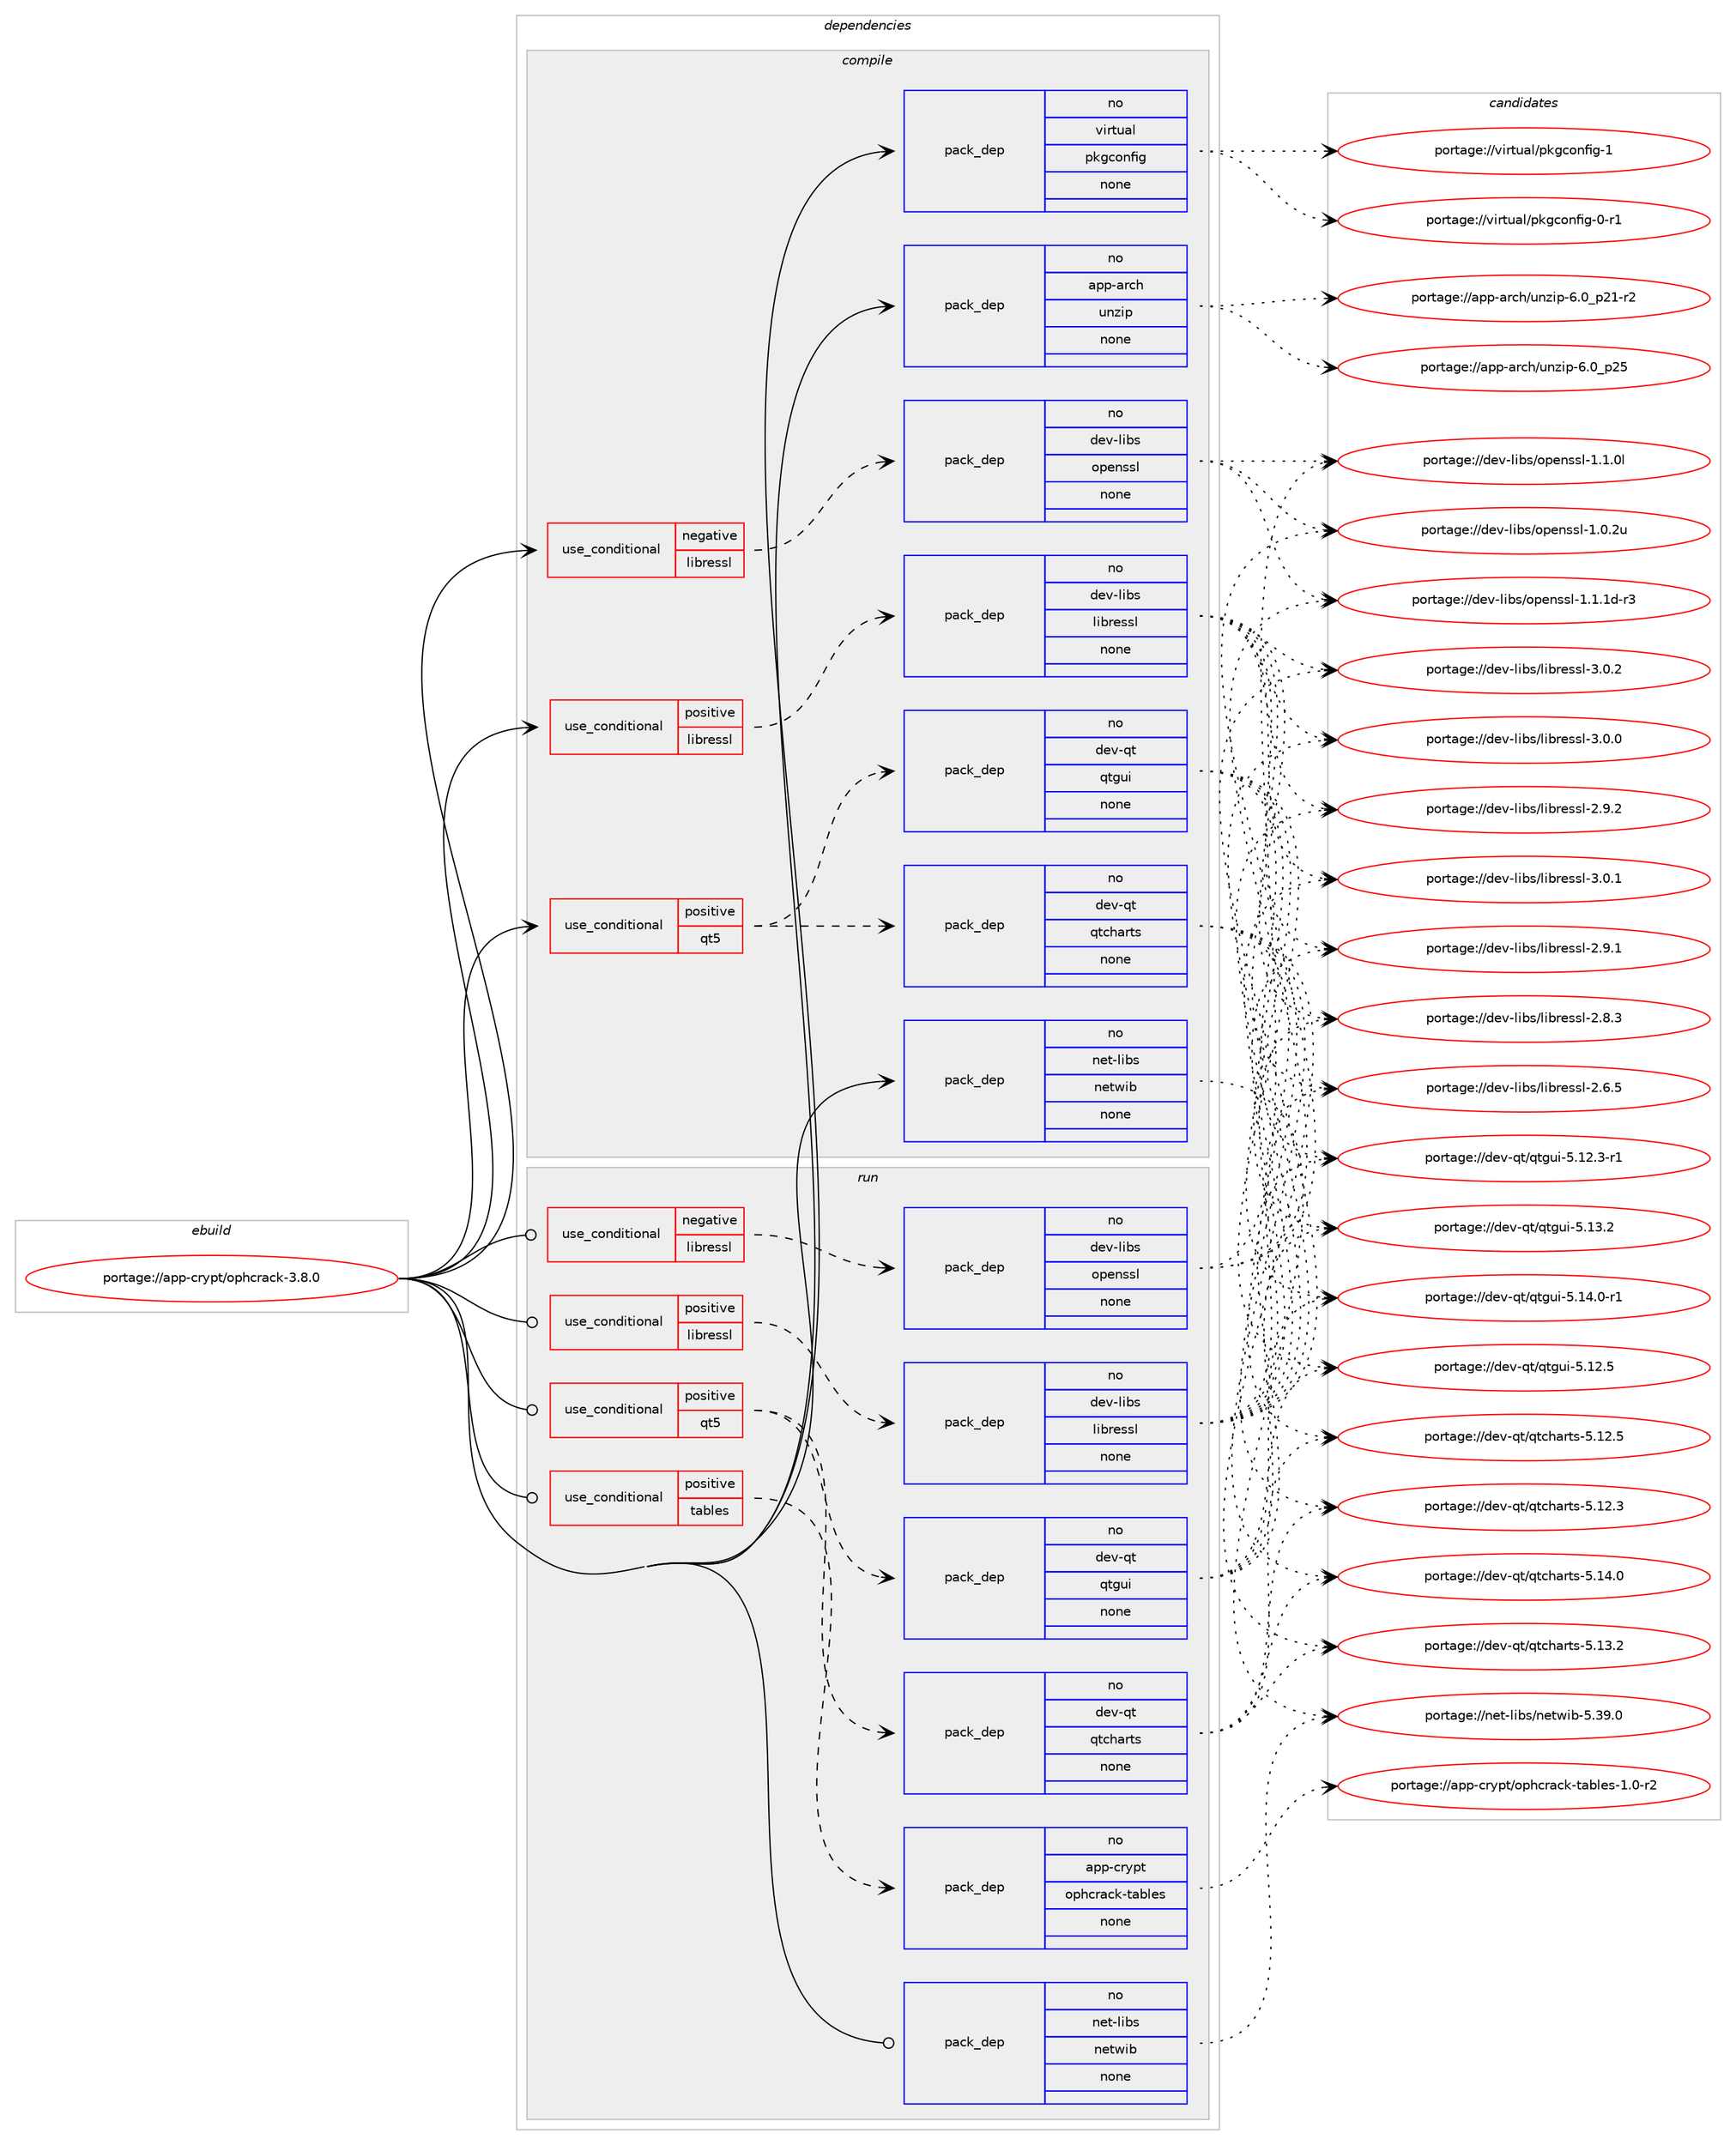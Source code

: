 digraph prolog {

# *************
# Graph options
# *************

newrank=true;
concentrate=true;
compound=true;
graph [rankdir=LR,fontname=Helvetica,fontsize=10,ranksep=1.5];#, ranksep=2.5, nodesep=0.2];
edge  [arrowhead=vee];
node  [fontname=Helvetica,fontsize=10];

# **********
# The ebuild
# **********

subgraph cluster_leftcol {
color=gray;
rank=same;
label=<<i>ebuild</i>>;
id [label="portage://app-crypt/ophcrack-3.8.0", color=red, width=4, href="../app-crypt/ophcrack-3.8.0.svg"];
}

# ****************
# The dependencies
# ****************

subgraph cluster_midcol {
color=gray;
label=<<i>dependencies</i>>;
subgraph cluster_compile {
fillcolor="#eeeeee";
style=filled;
label=<<i>compile</i>>;
subgraph cond151286 {
dependency642025 [label=<<TABLE BORDER="0" CELLBORDER="1" CELLSPACING="0" CELLPADDING="4"><TR><TD ROWSPAN="3" CELLPADDING="10">use_conditional</TD></TR><TR><TD>negative</TD></TR><TR><TD>libressl</TD></TR></TABLE>>, shape=none, color=red];
subgraph pack482212 {
dependency642026 [label=<<TABLE BORDER="0" CELLBORDER="1" CELLSPACING="0" CELLPADDING="4" WIDTH="220"><TR><TD ROWSPAN="6" CELLPADDING="30">pack_dep</TD></TR><TR><TD WIDTH="110">no</TD></TR><TR><TD>dev-libs</TD></TR><TR><TD>openssl</TD></TR><TR><TD>none</TD></TR><TR><TD></TD></TR></TABLE>>, shape=none, color=blue];
}
dependency642025:e -> dependency642026:w [weight=20,style="dashed",arrowhead="vee"];
}
id:e -> dependency642025:w [weight=20,style="solid",arrowhead="vee"];
subgraph cond151287 {
dependency642027 [label=<<TABLE BORDER="0" CELLBORDER="1" CELLSPACING="0" CELLPADDING="4"><TR><TD ROWSPAN="3" CELLPADDING="10">use_conditional</TD></TR><TR><TD>positive</TD></TR><TR><TD>libressl</TD></TR></TABLE>>, shape=none, color=red];
subgraph pack482213 {
dependency642028 [label=<<TABLE BORDER="0" CELLBORDER="1" CELLSPACING="0" CELLPADDING="4" WIDTH="220"><TR><TD ROWSPAN="6" CELLPADDING="30">pack_dep</TD></TR><TR><TD WIDTH="110">no</TD></TR><TR><TD>dev-libs</TD></TR><TR><TD>libressl</TD></TR><TR><TD>none</TD></TR><TR><TD></TD></TR></TABLE>>, shape=none, color=blue];
}
dependency642027:e -> dependency642028:w [weight=20,style="dashed",arrowhead="vee"];
}
id:e -> dependency642027:w [weight=20,style="solid",arrowhead="vee"];
subgraph cond151288 {
dependency642029 [label=<<TABLE BORDER="0" CELLBORDER="1" CELLSPACING="0" CELLPADDING="4"><TR><TD ROWSPAN="3" CELLPADDING="10">use_conditional</TD></TR><TR><TD>positive</TD></TR><TR><TD>qt5</TD></TR></TABLE>>, shape=none, color=red];
subgraph pack482214 {
dependency642030 [label=<<TABLE BORDER="0" CELLBORDER="1" CELLSPACING="0" CELLPADDING="4" WIDTH="220"><TR><TD ROWSPAN="6" CELLPADDING="30">pack_dep</TD></TR><TR><TD WIDTH="110">no</TD></TR><TR><TD>dev-qt</TD></TR><TR><TD>qtcharts</TD></TR><TR><TD>none</TD></TR><TR><TD></TD></TR></TABLE>>, shape=none, color=blue];
}
dependency642029:e -> dependency642030:w [weight=20,style="dashed",arrowhead="vee"];
subgraph pack482215 {
dependency642031 [label=<<TABLE BORDER="0" CELLBORDER="1" CELLSPACING="0" CELLPADDING="4" WIDTH="220"><TR><TD ROWSPAN="6" CELLPADDING="30">pack_dep</TD></TR><TR><TD WIDTH="110">no</TD></TR><TR><TD>dev-qt</TD></TR><TR><TD>qtgui</TD></TR><TR><TD>none</TD></TR><TR><TD></TD></TR></TABLE>>, shape=none, color=blue];
}
dependency642029:e -> dependency642031:w [weight=20,style="dashed",arrowhead="vee"];
}
id:e -> dependency642029:w [weight=20,style="solid",arrowhead="vee"];
subgraph pack482216 {
dependency642032 [label=<<TABLE BORDER="0" CELLBORDER="1" CELLSPACING="0" CELLPADDING="4" WIDTH="220"><TR><TD ROWSPAN="6" CELLPADDING="30">pack_dep</TD></TR><TR><TD WIDTH="110">no</TD></TR><TR><TD>app-arch</TD></TR><TR><TD>unzip</TD></TR><TR><TD>none</TD></TR><TR><TD></TD></TR></TABLE>>, shape=none, color=blue];
}
id:e -> dependency642032:w [weight=20,style="solid",arrowhead="vee"];
subgraph pack482217 {
dependency642033 [label=<<TABLE BORDER="0" CELLBORDER="1" CELLSPACING="0" CELLPADDING="4" WIDTH="220"><TR><TD ROWSPAN="6" CELLPADDING="30">pack_dep</TD></TR><TR><TD WIDTH="110">no</TD></TR><TR><TD>net-libs</TD></TR><TR><TD>netwib</TD></TR><TR><TD>none</TD></TR><TR><TD></TD></TR></TABLE>>, shape=none, color=blue];
}
id:e -> dependency642033:w [weight=20,style="solid",arrowhead="vee"];
subgraph pack482218 {
dependency642034 [label=<<TABLE BORDER="0" CELLBORDER="1" CELLSPACING="0" CELLPADDING="4" WIDTH="220"><TR><TD ROWSPAN="6" CELLPADDING="30">pack_dep</TD></TR><TR><TD WIDTH="110">no</TD></TR><TR><TD>virtual</TD></TR><TR><TD>pkgconfig</TD></TR><TR><TD>none</TD></TR><TR><TD></TD></TR></TABLE>>, shape=none, color=blue];
}
id:e -> dependency642034:w [weight=20,style="solid",arrowhead="vee"];
}
subgraph cluster_compileandrun {
fillcolor="#eeeeee";
style=filled;
label=<<i>compile and run</i>>;
}
subgraph cluster_run {
fillcolor="#eeeeee";
style=filled;
label=<<i>run</i>>;
subgraph cond151289 {
dependency642035 [label=<<TABLE BORDER="0" CELLBORDER="1" CELLSPACING="0" CELLPADDING="4"><TR><TD ROWSPAN="3" CELLPADDING="10">use_conditional</TD></TR><TR><TD>negative</TD></TR><TR><TD>libressl</TD></TR></TABLE>>, shape=none, color=red];
subgraph pack482219 {
dependency642036 [label=<<TABLE BORDER="0" CELLBORDER="1" CELLSPACING="0" CELLPADDING="4" WIDTH="220"><TR><TD ROWSPAN="6" CELLPADDING="30">pack_dep</TD></TR><TR><TD WIDTH="110">no</TD></TR><TR><TD>dev-libs</TD></TR><TR><TD>openssl</TD></TR><TR><TD>none</TD></TR><TR><TD></TD></TR></TABLE>>, shape=none, color=blue];
}
dependency642035:e -> dependency642036:w [weight=20,style="dashed",arrowhead="vee"];
}
id:e -> dependency642035:w [weight=20,style="solid",arrowhead="odot"];
subgraph cond151290 {
dependency642037 [label=<<TABLE BORDER="0" CELLBORDER="1" CELLSPACING="0" CELLPADDING="4"><TR><TD ROWSPAN="3" CELLPADDING="10">use_conditional</TD></TR><TR><TD>positive</TD></TR><TR><TD>libressl</TD></TR></TABLE>>, shape=none, color=red];
subgraph pack482220 {
dependency642038 [label=<<TABLE BORDER="0" CELLBORDER="1" CELLSPACING="0" CELLPADDING="4" WIDTH="220"><TR><TD ROWSPAN="6" CELLPADDING="30">pack_dep</TD></TR><TR><TD WIDTH="110">no</TD></TR><TR><TD>dev-libs</TD></TR><TR><TD>libressl</TD></TR><TR><TD>none</TD></TR><TR><TD></TD></TR></TABLE>>, shape=none, color=blue];
}
dependency642037:e -> dependency642038:w [weight=20,style="dashed",arrowhead="vee"];
}
id:e -> dependency642037:w [weight=20,style="solid",arrowhead="odot"];
subgraph cond151291 {
dependency642039 [label=<<TABLE BORDER="0" CELLBORDER="1" CELLSPACING="0" CELLPADDING="4"><TR><TD ROWSPAN="3" CELLPADDING="10">use_conditional</TD></TR><TR><TD>positive</TD></TR><TR><TD>qt5</TD></TR></TABLE>>, shape=none, color=red];
subgraph pack482221 {
dependency642040 [label=<<TABLE BORDER="0" CELLBORDER="1" CELLSPACING="0" CELLPADDING="4" WIDTH="220"><TR><TD ROWSPAN="6" CELLPADDING="30">pack_dep</TD></TR><TR><TD WIDTH="110">no</TD></TR><TR><TD>dev-qt</TD></TR><TR><TD>qtcharts</TD></TR><TR><TD>none</TD></TR><TR><TD></TD></TR></TABLE>>, shape=none, color=blue];
}
dependency642039:e -> dependency642040:w [weight=20,style="dashed",arrowhead="vee"];
subgraph pack482222 {
dependency642041 [label=<<TABLE BORDER="0" CELLBORDER="1" CELLSPACING="0" CELLPADDING="4" WIDTH="220"><TR><TD ROWSPAN="6" CELLPADDING="30">pack_dep</TD></TR><TR><TD WIDTH="110">no</TD></TR><TR><TD>dev-qt</TD></TR><TR><TD>qtgui</TD></TR><TR><TD>none</TD></TR><TR><TD></TD></TR></TABLE>>, shape=none, color=blue];
}
dependency642039:e -> dependency642041:w [weight=20,style="dashed",arrowhead="vee"];
}
id:e -> dependency642039:w [weight=20,style="solid",arrowhead="odot"];
subgraph cond151292 {
dependency642042 [label=<<TABLE BORDER="0" CELLBORDER="1" CELLSPACING="0" CELLPADDING="4"><TR><TD ROWSPAN="3" CELLPADDING="10">use_conditional</TD></TR><TR><TD>positive</TD></TR><TR><TD>tables</TD></TR></TABLE>>, shape=none, color=red];
subgraph pack482223 {
dependency642043 [label=<<TABLE BORDER="0" CELLBORDER="1" CELLSPACING="0" CELLPADDING="4" WIDTH="220"><TR><TD ROWSPAN="6" CELLPADDING="30">pack_dep</TD></TR><TR><TD WIDTH="110">no</TD></TR><TR><TD>app-crypt</TD></TR><TR><TD>ophcrack-tables</TD></TR><TR><TD>none</TD></TR><TR><TD></TD></TR></TABLE>>, shape=none, color=blue];
}
dependency642042:e -> dependency642043:w [weight=20,style="dashed",arrowhead="vee"];
}
id:e -> dependency642042:w [weight=20,style="solid",arrowhead="odot"];
subgraph pack482224 {
dependency642044 [label=<<TABLE BORDER="0" CELLBORDER="1" CELLSPACING="0" CELLPADDING="4" WIDTH="220"><TR><TD ROWSPAN="6" CELLPADDING="30">pack_dep</TD></TR><TR><TD WIDTH="110">no</TD></TR><TR><TD>net-libs</TD></TR><TR><TD>netwib</TD></TR><TR><TD>none</TD></TR><TR><TD></TD></TR></TABLE>>, shape=none, color=blue];
}
id:e -> dependency642044:w [weight=20,style="solid",arrowhead="odot"];
}
}

# **************
# The candidates
# **************

subgraph cluster_choices {
rank=same;
color=gray;
label=<<i>candidates</i>>;

subgraph choice482212 {
color=black;
nodesep=1;
choice1001011184510810598115471111121011101151151084549464946491004511451 [label="portage://dev-libs/openssl-1.1.1d-r3", color=red, width=4,href="../dev-libs/openssl-1.1.1d-r3.svg"];
choice100101118451081059811547111112101110115115108454946494648108 [label="portage://dev-libs/openssl-1.1.0l", color=red, width=4,href="../dev-libs/openssl-1.1.0l.svg"];
choice100101118451081059811547111112101110115115108454946484650117 [label="portage://dev-libs/openssl-1.0.2u", color=red, width=4,href="../dev-libs/openssl-1.0.2u.svg"];
dependency642026:e -> choice1001011184510810598115471111121011101151151084549464946491004511451:w [style=dotted,weight="100"];
dependency642026:e -> choice100101118451081059811547111112101110115115108454946494648108:w [style=dotted,weight="100"];
dependency642026:e -> choice100101118451081059811547111112101110115115108454946484650117:w [style=dotted,weight="100"];
}
subgraph choice482213 {
color=black;
nodesep=1;
choice10010111845108105981154710810598114101115115108455146484650 [label="portage://dev-libs/libressl-3.0.2", color=red, width=4,href="../dev-libs/libressl-3.0.2.svg"];
choice10010111845108105981154710810598114101115115108455146484649 [label="portage://dev-libs/libressl-3.0.1", color=red, width=4,href="../dev-libs/libressl-3.0.1.svg"];
choice10010111845108105981154710810598114101115115108455146484648 [label="portage://dev-libs/libressl-3.0.0", color=red, width=4,href="../dev-libs/libressl-3.0.0.svg"];
choice10010111845108105981154710810598114101115115108455046574650 [label="portage://dev-libs/libressl-2.9.2", color=red, width=4,href="../dev-libs/libressl-2.9.2.svg"];
choice10010111845108105981154710810598114101115115108455046574649 [label="portage://dev-libs/libressl-2.9.1", color=red, width=4,href="../dev-libs/libressl-2.9.1.svg"];
choice10010111845108105981154710810598114101115115108455046564651 [label="portage://dev-libs/libressl-2.8.3", color=red, width=4,href="../dev-libs/libressl-2.8.3.svg"];
choice10010111845108105981154710810598114101115115108455046544653 [label="portage://dev-libs/libressl-2.6.5", color=red, width=4,href="../dev-libs/libressl-2.6.5.svg"];
dependency642028:e -> choice10010111845108105981154710810598114101115115108455146484650:w [style=dotted,weight="100"];
dependency642028:e -> choice10010111845108105981154710810598114101115115108455146484649:w [style=dotted,weight="100"];
dependency642028:e -> choice10010111845108105981154710810598114101115115108455146484648:w [style=dotted,weight="100"];
dependency642028:e -> choice10010111845108105981154710810598114101115115108455046574650:w [style=dotted,weight="100"];
dependency642028:e -> choice10010111845108105981154710810598114101115115108455046574649:w [style=dotted,weight="100"];
dependency642028:e -> choice10010111845108105981154710810598114101115115108455046564651:w [style=dotted,weight="100"];
dependency642028:e -> choice10010111845108105981154710810598114101115115108455046544653:w [style=dotted,weight="100"];
}
subgraph choice482214 {
color=black;
nodesep=1;
choice1001011184511311647113116991049711411611545534649524648 [label="portage://dev-qt/qtcharts-5.14.0", color=red, width=4,href="../dev-qt/qtcharts-5.14.0.svg"];
choice1001011184511311647113116991049711411611545534649514650 [label="portage://dev-qt/qtcharts-5.13.2", color=red, width=4,href="../dev-qt/qtcharts-5.13.2.svg"];
choice1001011184511311647113116991049711411611545534649504653 [label="portage://dev-qt/qtcharts-5.12.5", color=red, width=4,href="../dev-qt/qtcharts-5.12.5.svg"];
choice1001011184511311647113116991049711411611545534649504651 [label="portage://dev-qt/qtcharts-5.12.3", color=red, width=4,href="../dev-qt/qtcharts-5.12.3.svg"];
dependency642030:e -> choice1001011184511311647113116991049711411611545534649524648:w [style=dotted,weight="100"];
dependency642030:e -> choice1001011184511311647113116991049711411611545534649514650:w [style=dotted,weight="100"];
dependency642030:e -> choice1001011184511311647113116991049711411611545534649504653:w [style=dotted,weight="100"];
dependency642030:e -> choice1001011184511311647113116991049711411611545534649504651:w [style=dotted,weight="100"];
}
subgraph choice482215 {
color=black;
nodesep=1;
choice1001011184511311647113116103117105455346495246484511449 [label="portage://dev-qt/qtgui-5.14.0-r1", color=red, width=4,href="../dev-qt/qtgui-5.14.0-r1.svg"];
choice100101118451131164711311610311710545534649514650 [label="portage://dev-qt/qtgui-5.13.2", color=red, width=4,href="../dev-qt/qtgui-5.13.2.svg"];
choice100101118451131164711311610311710545534649504653 [label="portage://dev-qt/qtgui-5.12.5", color=red, width=4,href="../dev-qt/qtgui-5.12.5.svg"];
choice1001011184511311647113116103117105455346495046514511449 [label="portage://dev-qt/qtgui-5.12.3-r1", color=red, width=4,href="../dev-qt/qtgui-5.12.3-r1.svg"];
dependency642031:e -> choice1001011184511311647113116103117105455346495246484511449:w [style=dotted,weight="100"];
dependency642031:e -> choice100101118451131164711311610311710545534649514650:w [style=dotted,weight="100"];
dependency642031:e -> choice100101118451131164711311610311710545534649504653:w [style=dotted,weight="100"];
dependency642031:e -> choice1001011184511311647113116103117105455346495046514511449:w [style=dotted,weight="100"];
}
subgraph choice482216 {
color=black;
nodesep=1;
choice971121124597114991044711711012210511245544648951125053 [label="portage://app-arch/unzip-6.0_p25", color=red, width=4,href="../app-arch/unzip-6.0_p25.svg"];
choice9711211245971149910447117110122105112455446489511250494511450 [label="portage://app-arch/unzip-6.0_p21-r2", color=red, width=4,href="../app-arch/unzip-6.0_p21-r2.svg"];
dependency642032:e -> choice971121124597114991044711711012210511245544648951125053:w [style=dotted,weight="100"];
dependency642032:e -> choice9711211245971149910447117110122105112455446489511250494511450:w [style=dotted,weight="100"];
}
subgraph choice482217 {
color=black;
nodesep=1;
choice1101011164510810598115471101011161191059845534651574648 [label="portage://net-libs/netwib-5.39.0", color=red, width=4,href="../net-libs/netwib-5.39.0.svg"];
dependency642033:e -> choice1101011164510810598115471101011161191059845534651574648:w [style=dotted,weight="100"];
}
subgraph choice482218 {
color=black;
nodesep=1;
choice1181051141161179710847112107103991111101021051034549 [label="portage://virtual/pkgconfig-1", color=red, width=4,href="../virtual/pkgconfig-1.svg"];
choice11810511411611797108471121071039911111010210510345484511449 [label="portage://virtual/pkgconfig-0-r1", color=red, width=4,href="../virtual/pkgconfig-0-r1.svg"];
dependency642034:e -> choice1181051141161179710847112107103991111101021051034549:w [style=dotted,weight="100"];
dependency642034:e -> choice11810511411611797108471121071039911111010210510345484511449:w [style=dotted,weight="100"];
}
subgraph choice482219 {
color=black;
nodesep=1;
choice1001011184510810598115471111121011101151151084549464946491004511451 [label="portage://dev-libs/openssl-1.1.1d-r3", color=red, width=4,href="../dev-libs/openssl-1.1.1d-r3.svg"];
choice100101118451081059811547111112101110115115108454946494648108 [label="portage://dev-libs/openssl-1.1.0l", color=red, width=4,href="../dev-libs/openssl-1.1.0l.svg"];
choice100101118451081059811547111112101110115115108454946484650117 [label="portage://dev-libs/openssl-1.0.2u", color=red, width=4,href="../dev-libs/openssl-1.0.2u.svg"];
dependency642036:e -> choice1001011184510810598115471111121011101151151084549464946491004511451:w [style=dotted,weight="100"];
dependency642036:e -> choice100101118451081059811547111112101110115115108454946494648108:w [style=dotted,weight="100"];
dependency642036:e -> choice100101118451081059811547111112101110115115108454946484650117:w [style=dotted,weight="100"];
}
subgraph choice482220 {
color=black;
nodesep=1;
choice10010111845108105981154710810598114101115115108455146484650 [label="portage://dev-libs/libressl-3.0.2", color=red, width=4,href="../dev-libs/libressl-3.0.2.svg"];
choice10010111845108105981154710810598114101115115108455146484649 [label="portage://dev-libs/libressl-3.0.1", color=red, width=4,href="../dev-libs/libressl-3.0.1.svg"];
choice10010111845108105981154710810598114101115115108455146484648 [label="portage://dev-libs/libressl-3.0.0", color=red, width=4,href="../dev-libs/libressl-3.0.0.svg"];
choice10010111845108105981154710810598114101115115108455046574650 [label="portage://dev-libs/libressl-2.9.2", color=red, width=4,href="../dev-libs/libressl-2.9.2.svg"];
choice10010111845108105981154710810598114101115115108455046574649 [label="portage://dev-libs/libressl-2.9.1", color=red, width=4,href="../dev-libs/libressl-2.9.1.svg"];
choice10010111845108105981154710810598114101115115108455046564651 [label="portage://dev-libs/libressl-2.8.3", color=red, width=4,href="../dev-libs/libressl-2.8.3.svg"];
choice10010111845108105981154710810598114101115115108455046544653 [label="portage://dev-libs/libressl-2.6.5", color=red, width=4,href="../dev-libs/libressl-2.6.5.svg"];
dependency642038:e -> choice10010111845108105981154710810598114101115115108455146484650:w [style=dotted,weight="100"];
dependency642038:e -> choice10010111845108105981154710810598114101115115108455146484649:w [style=dotted,weight="100"];
dependency642038:e -> choice10010111845108105981154710810598114101115115108455146484648:w [style=dotted,weight="100"];
dependency642038:e -> choice10010111845108105981154710810598114101115115108455046574650:w [style=dotted,weight="100"];
dependency642038:e -> choice10010111845108105981154710810598114101115115108455046574649:w [style=dotted,weight="100"];
dependency642038:e -> choice10010111845108105981154710810598114101115115108455046564651:w [style=dotted,weight="100"];
dependency642038:e -> choice10010111845108105981154710810598114101115115108455046544653:w [style=dotted,weight="100"];
}
subgraph choice482221 {
color=black;
nodesep=1;
choice1001011184511311647113116991049711411611545534649524648 [label="portage://dev-qt/qtcharts-5.14.0", color=red, width=4,href="../dev-qt/qtcharts-5.14.0.svg"];
choice1001011184511311647113116991049711411611545534649514650 [label="portage://dev-qt/qtcharts-5.13.2", color=red, width=4,href="../dev-qt/qtcharts-5.13.2.svg"];
choice1001011184511311647113116991049711411611545534649504653 [label="portage://dev-qt/qtcharts-5.12.5", color=red, width=4,href="../dev-qt/qtcharts-5.12.5.svg"];
choice1001011184511311647113116991049711411611545534649504651 [label="portage://dev-qt/qtcharts-5.12.3", color=red, width=4,href="../dev-qt/qtcharts-5.12.3.svg"];
dependency642040:e -> choice1001011184511311647113116991049711411611545534649524648:w [style=dotted,weight="100"];
dependency642040:e -> choice1001011184511311647113116991049711411611545534649514650:w [style=dotted,weight="100"];
dependency642040:e -> choice1001011184511311647113116991049711411611545534649504653:w [style=dotted,weight="100"];
dependency642040:e -> choice1001011184511311647113116991049711411611545534649504651:w [style=dotted,weight="100"];
}
subgraph choice482222 {
color=black;
nodesep=1;
choice1001011184511311647113116103117105455346495246484511449 [label="portage://dev-qt/qtgui-5.14.0-r1", color=red, width=4,href="../dev-qt/qtgui-5.14.0-r1.svg"];
choice100101118451131164711311610311710545534649514650 [label="portage://dev-qt/qtgui-5.13.2", color=red, width=4,href="../dev-qt/qtgui-5.13.2.svg"];
choice100101118451131164711311610311710545534649504653 [label="portage://dev-qt/qtgui-5.12.5", color=red, width=4,href="../dev-qt/qtgui-5.12.5.svg"];
choice1001011184511311647113116103117105455346495046514511449 [label="portage://dev-qt/qtgui-5.12.3-r1", color=red, width=4,href="../dev-qt/qtgui-5.12.3-r1.svg"];
dependency642041:e -> choice1001011184511311647113116103117105455346495246484511449:w [style=dotted,weight="100"];
dependency642041:e -> choice100101118451131164711311610311710545534649514650:w [style=dotted,weight="100"];
dependency642041:e -> choice100101118451131164711311610311710545534649504653:w [style=dotted,weight="100"];
dependency642041:e -> choice1001011184511311647113116103117105455346495046514511449:w [style=dotted,weight="100"];
}
subgraph choice482223 {
color=black;
nodesep=1;
choice97112112459911412111211647111112104991149799107451169798108101115454946484511450 [label="portage://app-crypt/ophcrack-tables-1.0-r2", color=red, width=4,href="../app-crypt/ophcrack-tables-1.0-r2.svg"];
dependency642043:e -> choice97112112459911412111211647111112104991149799107451169798108101115454946484511450:w [style=dotted,weight="100"];
}
subgraph choice482224 {
color=black;
nodesep=1;
choice1101011164510810598115471101011161191059845534651574648 [label="portage://net-libs/netwib-5.39.0", color=red, width=4,href="../net-libs/netwib-5.39.0.svg"];
dependency642044:e -> choice1101011164510810598115471101011161191059845534651574648:w [style=dotted,weight="100"];
}
}

}
